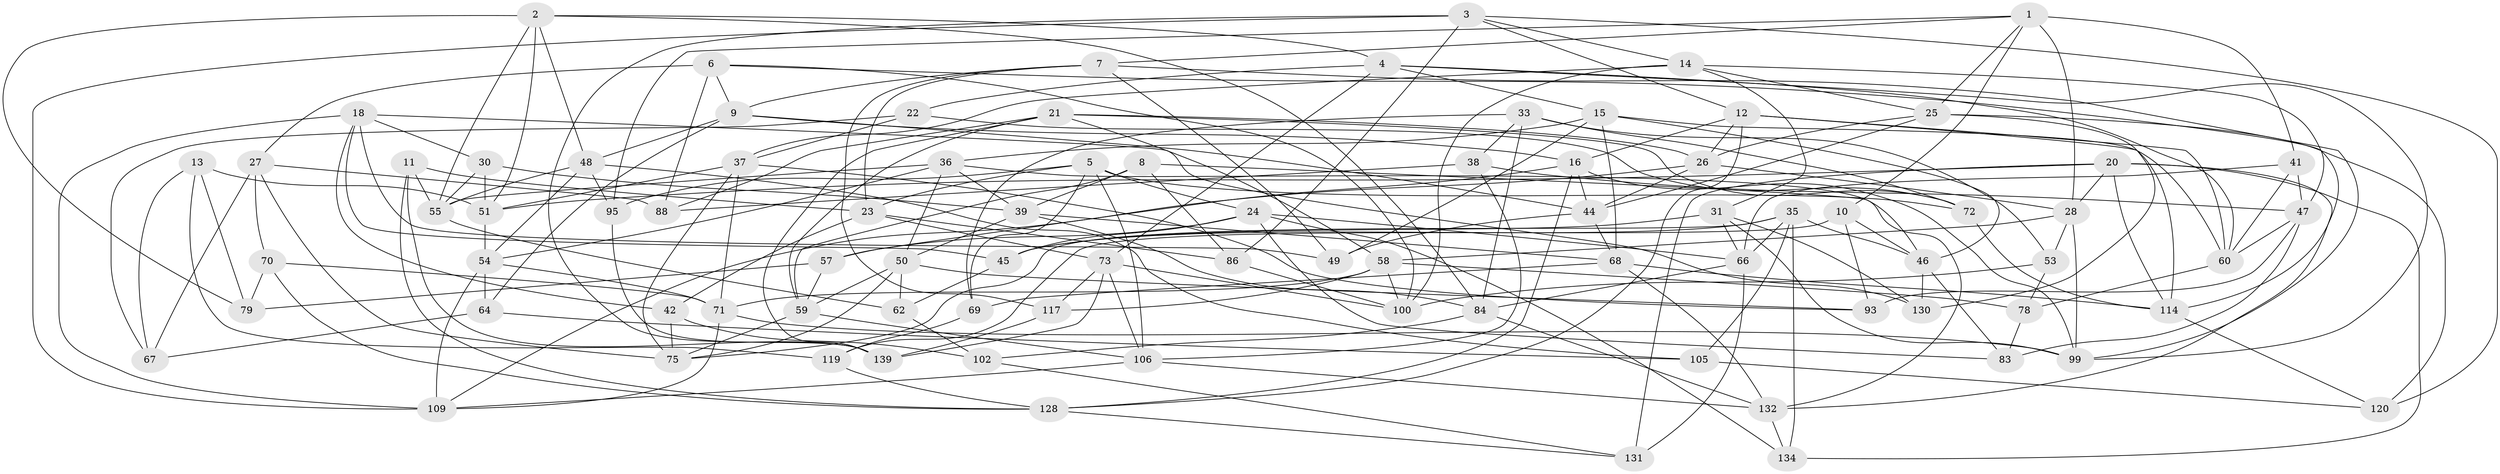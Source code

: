 // Generated by graph-tools (version 1.1) at 2025/52/02/27/25 19:52:33]
// undirected, 86 vertices, 223 edges
graph export_dot {
graph [start="1"]
  node [color=gray90,style=filled];
  1 [super="+65"];
  2 [super="+91"];
  3 [super="+129"];
  4 [super="+19"];
  5 [super="+29"];
  6 [super="+89"];
  7 [super="+94"];
  8;
  9 [super="+34"];
  10;
  11;
  12 [super="+56"];
  13;
  14 [super="+43"];
  15 [super="+17"];
  16 [super="+124"];
  18 [super="+135"];
  20 [super="+104"];
  21 [super="+137"];
  22;
  23 [super="+63"];
  24 [super="+136"];
  25 [super="+40"];
  26 [super="+115"];
  27 [super="+113"];
  28 [super="+32"];
  30;
  31 [super="+123"];
  33 [super="+74"];
  35 [super="+82"];
  36 [super="+52"];
  37 [super="+110"];
  38;
  39 [super="+76"];
  41;
  42;
  44 [super="+96"];
  45 [super="+116"];
  46 [super="+101"];
  47 [super="+98"];
  48 [super="+81"];
  49;
  50 [super="+90"];
  51 [super="+108"];
  53;
  54 [super="+127"];
  55 [super="+87"];
  57;
  58 [super="+112"];
  59 [super="+77"];
  60 [super="+61"];
  62;
  64;
  66 [super="+97"];
  67;
  68 [super="+92"];
  69;
  70;
  71 [super="+111"];
  72 [super="+80"];
  73 [super="+85"];
  75 [super="+107"];
  78;
  79;
  83;
  84 [super="+103"];
  86;
  88;
  93;
  95;
  99 [super="+118"];
  100 [super="+121"];
  102;
  105;
  106 [super="+122"];
  109 [super="+126"];
  114 [super="+125"];
  117;
  119;
  120;
  128 [super="+133"];
  130;
  131;
  132 [super="+138"];
  134;
  139 [super="+140"];
  1 -- 41;
  1 -- 28;
  1 -- 25;
  1 -- 10;
  1 -- 95;
  1 -- 7;
  2 -- 55;
  2 -- 79;
  2 -- 48;
  2 -- 51;
  2 -- 4;
  2 -- 84;
  3 -- 139;
  3 -- 86;
  3 -- 109;
  3 -- 120;
  3 -- 12;
  3 -- 14;
  4 -- 60;
  4 -- 99;
  4 -- 73;
  4 -- 22;
  4 -- 15;
  5 -- 95;
  5 -- 106;
  5 -- 24;
  5 -- 72;
  5 -- 69;
  5 -- 23;
  6 -- 100;
  6 -- 88;
  6 -- 114;
  6 -- 27 [weight=2];
  6 -- 9;
  7 -- 49;
  7 -- 9;
  7 -- 99;
  7 -- 117;
  7 -- 23;
  8 -- 39;
  8 -- 86;
  8 -- 46;
  8 -- 59;
  9 -- 64;
  9 -- 16;
  9 -- 48;
  9 -- 44;
  10 -- 119;
  10 -- 93;
  10 -- 46;
  11 -- 128;
  11 -- 23;
  11 -- 139;
  11 -- 55;
  12 -- 114;
  12 -- 16;
  12 -- 128;
  12 -- 26;
  12 -- 60;
  13 -- 79;
  13 -- 67;
  13 -- 119;
  13 -- 51;
  14 -- 37;
  14 -- 25;
  14 -- 31;
  14 -- 100;
  14 -- 47;
  15 -- 36;
  15 -- 60;
  15 -- 49;
  15 -- 68;
  15 -- 46;
  16 -- 128;
  16 -- 57;
  16 -- 99;
  16 -- 44;
  18 -- 130;
  18 -- 30;
  18 -- 45;
  18 -- 49;
  18 -- 42;
  18 -- 109;
  20 -- 134;
  20 -- 114;
  20 -- 51;
  20 -- 132;
  20 -- 131;
  20 -- 28;
  21 -- 139;
  21 -- 88;
  21 -- 26;
  21 -- 72;
  21 -- 59;
  21 -- 58;
  22 -- 72;
  22 -- 67;
  22 -- 37;
  23 -- 86;
  23 -- 73;
  23 -- 42;
  24 -- 83;
  24 -- 57;
  24 -- 45;
  24 -- 134;
  24 -- 66;
  25 -- 26;
  25 -- 120;
  25 -- 130;
  25 -- 44;
  26 -- 28;
  26 -- 109;
  26 -- 44;
  27 -- 88;
  27 -- 67;
  27 -- 70;
  27 -- 75;
  28 -- 53;
  28 -- 58;
  28 -- 99;
  30 -- 55;
  30 -- 51;
  30 -- 39;
  31 -- 45 [weight=2];
  31 -- 66;
  31 -- 99;
  31 -- 130;
  33 -- 69;
  33 -- 38;
  33 -- 53;
  33 -- 72 [weight=2];
  33 -- 84;
  35 -- 134;
  35 -- 66;
  35 -- 105;
  35 -- 45;
  35 -- 75;
  35 -- 46;
  36 -- 39;
  36 -- 50;
  36 -- 54;
  36 -- 55;
  36 -- 132;
  37 -- 51;
  37 -- 93;
  37 -- 71;
  37 -- 75;
  38 -- 106;
  38 -- 88;
  38 -- 47;
  39 -- 50;
  39 -- 84;
  39 -- 68;
  41 -- 47;
  41 -- 60;
  41 -- 66;
  42 -- 75;
  42 -- 102;
  44 -- 68;
  44 -- 49;
  45 -- 62;
  46 -- 130;
  46 -- 83;
  47 -- 83;
  47 -- 60;
  47 -- 93;
  48 -- 95;
  48 -- 105;
  48 -- 54;
  48 -- 55;
  50 -- 62;
  50 -- 93;
  50 -- 59;
  50 -- 75;
  51 -- 54;
  53 -- 78;
  53 -- 100;
  54 -- 71;
  54 -- 109;
  54 -- 64;
  55 -- 62;
  57 -- 79;
  57 -- 59;
  58 -- 117;
  58 -- 78;
  58 -- 100;
  58 -- 71;
  59 -- 75;
  59 -- 106;
  60 -- 78;
  62 -- 102;
  64 -- 67;
  64 -- 105;
  66 -- 84;
  66 -- 131;
  68 -- 114;
  68 -- 69;
  68 -- 132;
  69 -- 119;
  70 -- 79;
  70 -- 71;
  70 -- 128;
  71 -- 99;
  71 -- 109;
  72 -- 114;
  73 -- 117;
  73 -- 106;
  73 -- 100;
  73 -- 139;
  78 -- 83;
  84 -- 102;
  84 -- 132;
  86 -- 100;
  95 -- 139;
  102 -- 131;
  105 -- 120;
  106 -- 132;
  106 -- 109;
  114 -- 120;
  117 -- 139;
  119 -- 128;
  128 -- 131;
  132 -- 134;
}
